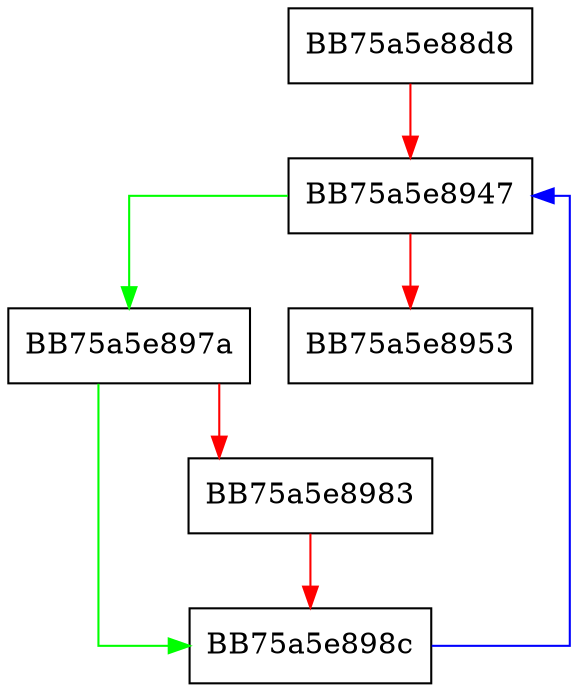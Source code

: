 digraph sqlite3VdbeFrameRestore {
  node [shape="box"];
  graph [splines=ortho];
  BB75a5e88d8 -> BB75a5e8947 [color="red"];
  BB75a5e8947 -> BB75a5e897a [color="green"];
  BB75a5e8947 -> BB75a5e8953 [color="red"];
  BB75a5e897a -> BB75a5e898c [color="green"];
  BB75a5e897a -> BB75a5e8983 [color="red"];
  BB75a5e8983 -> BB75a5e898c [color="red"];
  BB75a5e898c -> BB75a5e8947 [color="blue"];
}